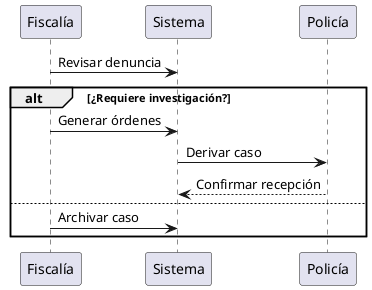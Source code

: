 @startuml
participant Fiscalía
participant Sistema
participant Policía

Fiscalía -> Sistema: Revisar denuncia
alt ¿Requiere investigación?
    Fiscalía -> Sistema: Generar órdenes
    Sistema -> Policía: Derivar caso
    Policía --> Sistema: Confirmar recepción
else
    Fiscalía -> Sistema: Archivar caso
end
@enduml